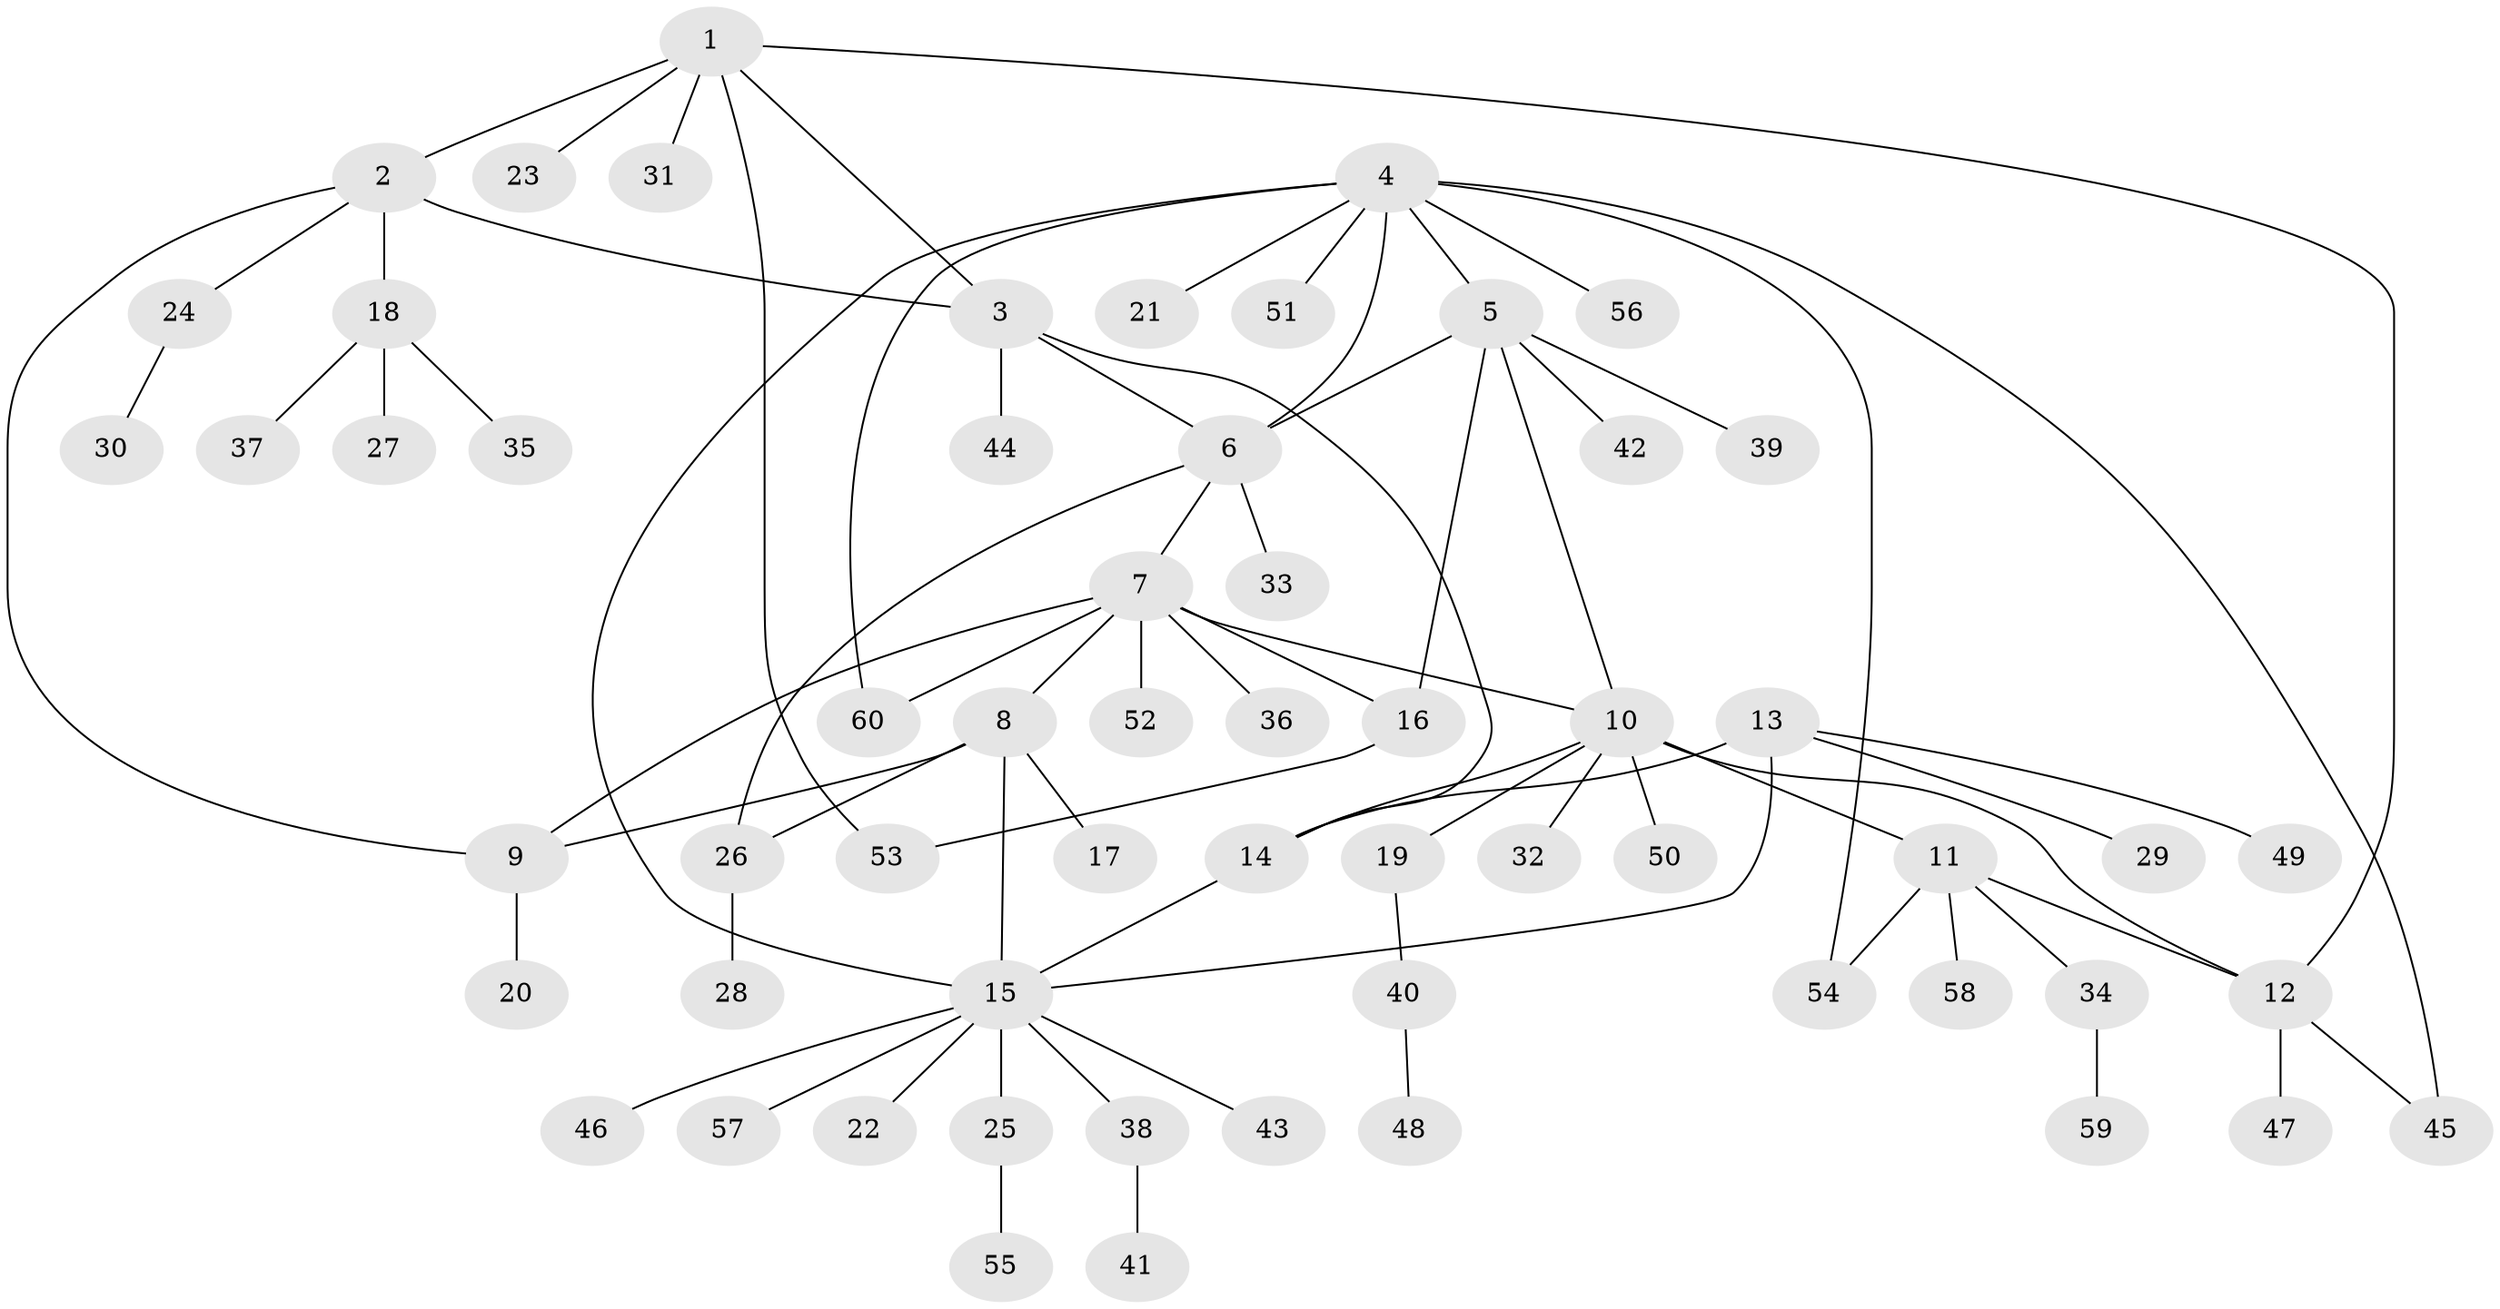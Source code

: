 // Generated by graph-tools (version 1.1) at 2025/50/03/09/25 03:50:42]
// undirected, 60 vertices, 76 edges
graph export_dot {
graph [start="1"]
  node [color=gray90,style=filled];
  1;
  2;
  3;
  4;
  5;
  6;
  7;
  8;
  9;
  10;
  11;
  12;
  13;
  14;
  15;
  16;
  17;
  18;
  19;
  20;
  21;
  22;
  23;
  24;
  25;
  26;
  27;
  28;
  29;
  30;
  31;
  32;
  33;
  34;
  35;
  36;
  37;
  38;
  39;
  40;
  41;
  42;
  43;
  44;
  45;
  46;
  47;
  48;
  49;
  50;
  51;
  52;
  53;
  54;
  55;
  56;
  57;
  58;
  59;
  60;
  1 -- 2;
  1 -- 3;
  1 -- 12;
  1 -- 23;
  1 -- 31;
  1 -- 53;
  2 -- 3;
  2 -- 9;
  2 -- 18;
  2 -- 24;
  3 -- 6;
  3 -- 14;
  3 -- 44;
  4 -- 5;
  4 -- 6;
  4 -- 15;
  4 -- 21;
  4 -- 45;
  4 -- 51;
  4 -- 54;
  4 -- 56;
  4 -- 60;
  5 -- 6;
  5 -- 10;
  5 -- 16;
  5 -- 39;
  5 -- 42;
  6 -- 7;
  6 -- 26;
  6 -- 33;
  7 -- 8;
  7 -- 9;
  7 -- 10;
  7 -- 16;
  7 -- 36;
  7 -- 52;
  7 -- 60;
  8 -- 9;
  8 -- 15;
  8 -- 17;
  8 -- 26;
  9 -- 20;
  10 -- 11;
  10 -- 12;
  10 -- 14;
  10 -- 19;
  10 -- 32;
  10 -- 50;
  11 -- 12;
  11 -- 34;
  11 -- 54;
  11 -- 58;
  12 -- 45;
  12 -- 47;
  13 -- 14;
  13 -- 15;
  13 -- 29;
  13 -- 49;
  14 -- 15;
  15 -- 22;
  15 -- 25;
  15 -- 38;
  15 -- 43;
  15 -- 46;
  15 -- 57;
  16 -- 53;
  18 -- 27;
  18 -- 35;
  18 -- 37;
  19 -- 40;
  24 -- 30;
  25 -- 55;
  26 -- 28;
  34 -- 59;
  38 -- 41;
  40 -- 48;
}
